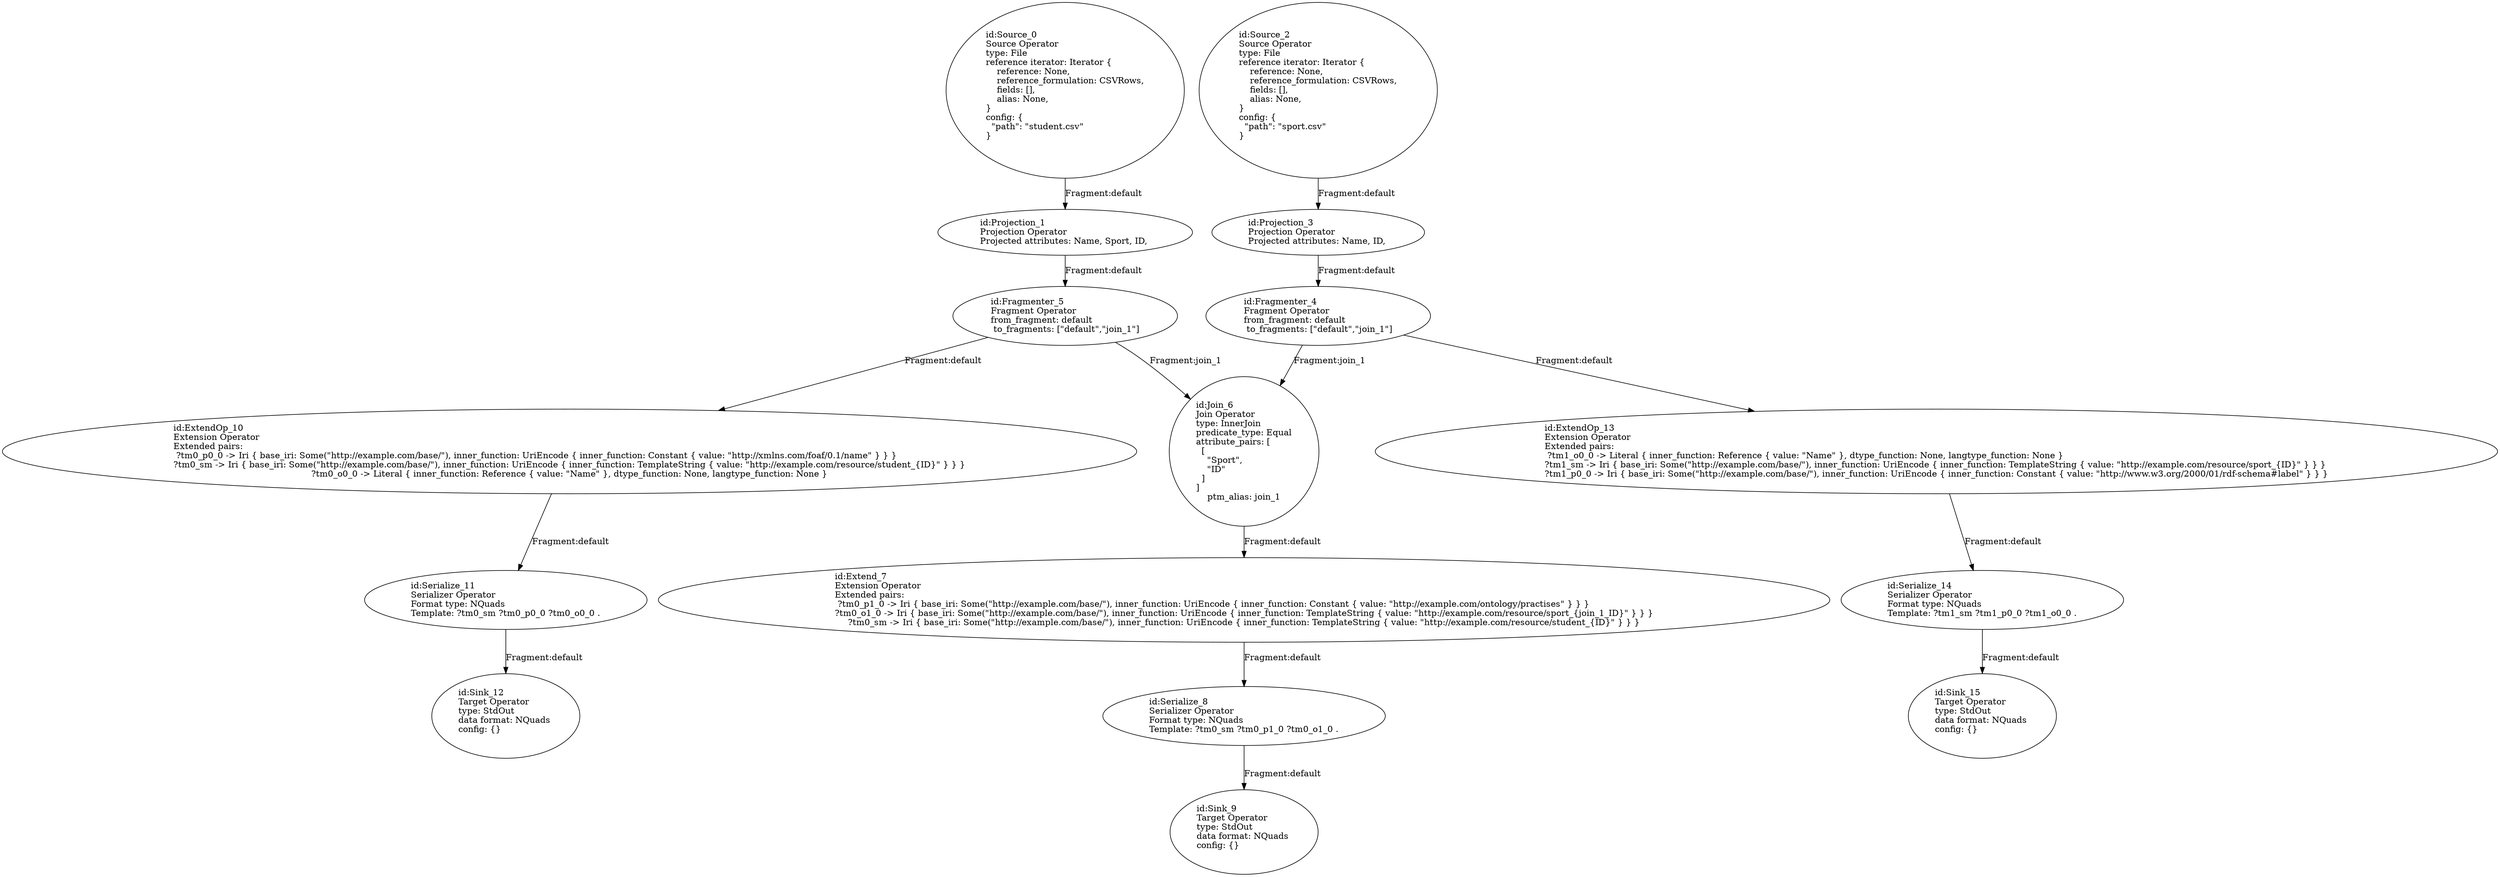digraph {
    0 [ label = "id:Source_0 \lSource Operator\ltype: File \lreference iterator: Iterator {\l    reference: None,\l    reference_formulation: CSVRows,\l    fields: [],\l    alias: None,\l} \lconfig: {\l  \"path\": \"student.csv\"\l}\l             " ]
    1 [ label = "id:Projection_1 \lProjection Operator\lProjected attributes: Name, Sport, ID, " ]
    2 [ label = "id:Source_2 \lSource Operator\ltype: File \lreference iterator: Iterator {\l    reference: None,\l    reference_formulation: CSVRows,\l    fields: [],\l    alias: None,\l} \lconfig: {\l  \"path\": \"sport.csv\"\l}\l             " ]
    3 [ label = "id:Projection_3 \lProjection Operator\lProjected attributes: Name, ID, " ]
    4 [ label = "id:Fragmenter_4 \lFragment Operator\lfrom_fragment: default \l to_fragments: [\"default\",\"join_1\"]" ]
    5 [ label = "id:Fragmenter_5 \lFragment Operator\lfrom_fragment: default \l to_fragments: [\"default\",\"join_1\"]" ]
    6 [ label = "id:Join_6 \lJoin Operator\ltype: InnerJoin\lpredicate_type: Equal\lattribute_pairs: [\l  [\l    \"Sport\",\l    \"ID\"\l  ]\l]\lptm_alias: join_1" ]
    7 [ label = "id:Extend_7 \lExtension Operator\lExtended pairs: \l ?tm0_p1_0 -> Iri { base_iri: Some(\"http://example.com/base/\"), inner_function: UriEncode { inner_function: Constant { value: \"http://example.com/ontology/practises\" } } }\l?tm0_o1_0 -> Iri { base_iri: Some(\"http://example.com/base/\"), inner_function: UriEncode { inner_function: TemplateString { value: \"http://example.com/resource/sport_{join_1_ID}\" } } }\l?tm0_sm -> Iri { base_iri: Some(\"http://example.com/base/\"), inner_function: UriEncode { inner_function: TemplateString { value: \"http://example.com/resource/student_{ID}\" } } }" ]
    8 [ label = "id:Serialize_8 \lSerializer Operator\lFormat type: NQuads\lTemplate: ?tm0_sm ?tm0_p1_0 ?tm0_o1_0 ." ]
    9 [ label = "id:Sink_9 \lTarget Operator\ltype: StdOut \ldata format: NQuads \lconfig: {}\l             " ]
    10 [ label = "id:ExtendOp_10 \lExtension Operator\lExtended pairs: \l ?tm0_p0_0 -> Iri { base_iri: Some(\"http://example.com/base/\"), inner_function: UriEncode { inner_function: Constant { value: \"http://xmlns.com/foaf/0.1/name\" } } }\l?tm0_sm -> Iri { base_iri: Some(\"http://example.com/base/\"), inner_function: UriEncode { inner_function: TemplateString { value: \"http://example.com/resource/student_{ID}\" } } }\l?tm0_o0_0 -> Literal { inner_function: Reference { value: \"Name\" }, dtype_function: None, langtype_function: None }" ]
    11 [ label = "id:Serialize_11 \lSerializer Operator\lFormat type: NQuads\lTemplate: ?tm0_sm ?tm0_p0_0 ?tm0_o0_0 ." ]
    12 [ label = "id:Sink_12 \lTarget Operator\ltype: StdOut \ldata format: NQuads \lconfig: {}\l             " ]
    13 [ label = "id:ExtendOp_13 \lExtension Operator\lExtended pairs: \l ?tm1_o0_0 -> Literal { inner_function: Reference { value: \"Name\" }, dtype_function: None, langtype_function: None }\l?tm1_sm -> Iri { base_iri: Some(\"http://example.com/base/\"), inner_function: UriEncode { inner_function: TemplateString { value: \"http://example.com/resource/sport_{ID}\" } } }\l?tm1_p0_0 -> Iri { base_iri: Some(\"http://example.com/base/\"), inner_function: UriEncode { inner_function: Constant { value: \"http://www.w3.org/2000/01/rdf-schema#label\" } } }" ]
    14 [ label = "id:Serialize_14 \lSerializer Operator\lFormat type: NQuads\lTemplate: ?tm1_sm ?tm1_p0_0 ?tm1_o0_0 ." ]
    15 [ label = "id:Sink_15 \lTarget Operator\ltype: StdOut \ldata format: NQuads \lconfig: {}\l             " ]
    0 -> 1 [ label = "Fragment:default" ]
    2 -> 3 [ label = "Fragment:default" ]
    3 -> 4 [ label = "Fragment:default" ]
    1 -> 5 [ label = "Fragment:default" ]
    5 -> 6 [ label = "Fragment:join_1" ]
    4 -> 6 [ label = "Fragment:join_1" ]
    6 -> 7 [ label = "Fragment:default" ]
    7 -> 8 [ label = "Fragment:default" ]
    8 -> 9 [ label = "Fragment:default" ]
    5 -> 10 [ label = "Fragment:default" ]
    10 -> 11 [ label = "Fragment:default" ]
    11 -> 12 [ label = "Fragment:default" ]
    4 -> 13 [ label = "Fragment:default" ]
    13 -> 14 [ label = "Fragment:default" ]
    14 -> 15 [ label = "Fragment:default" ]
}
